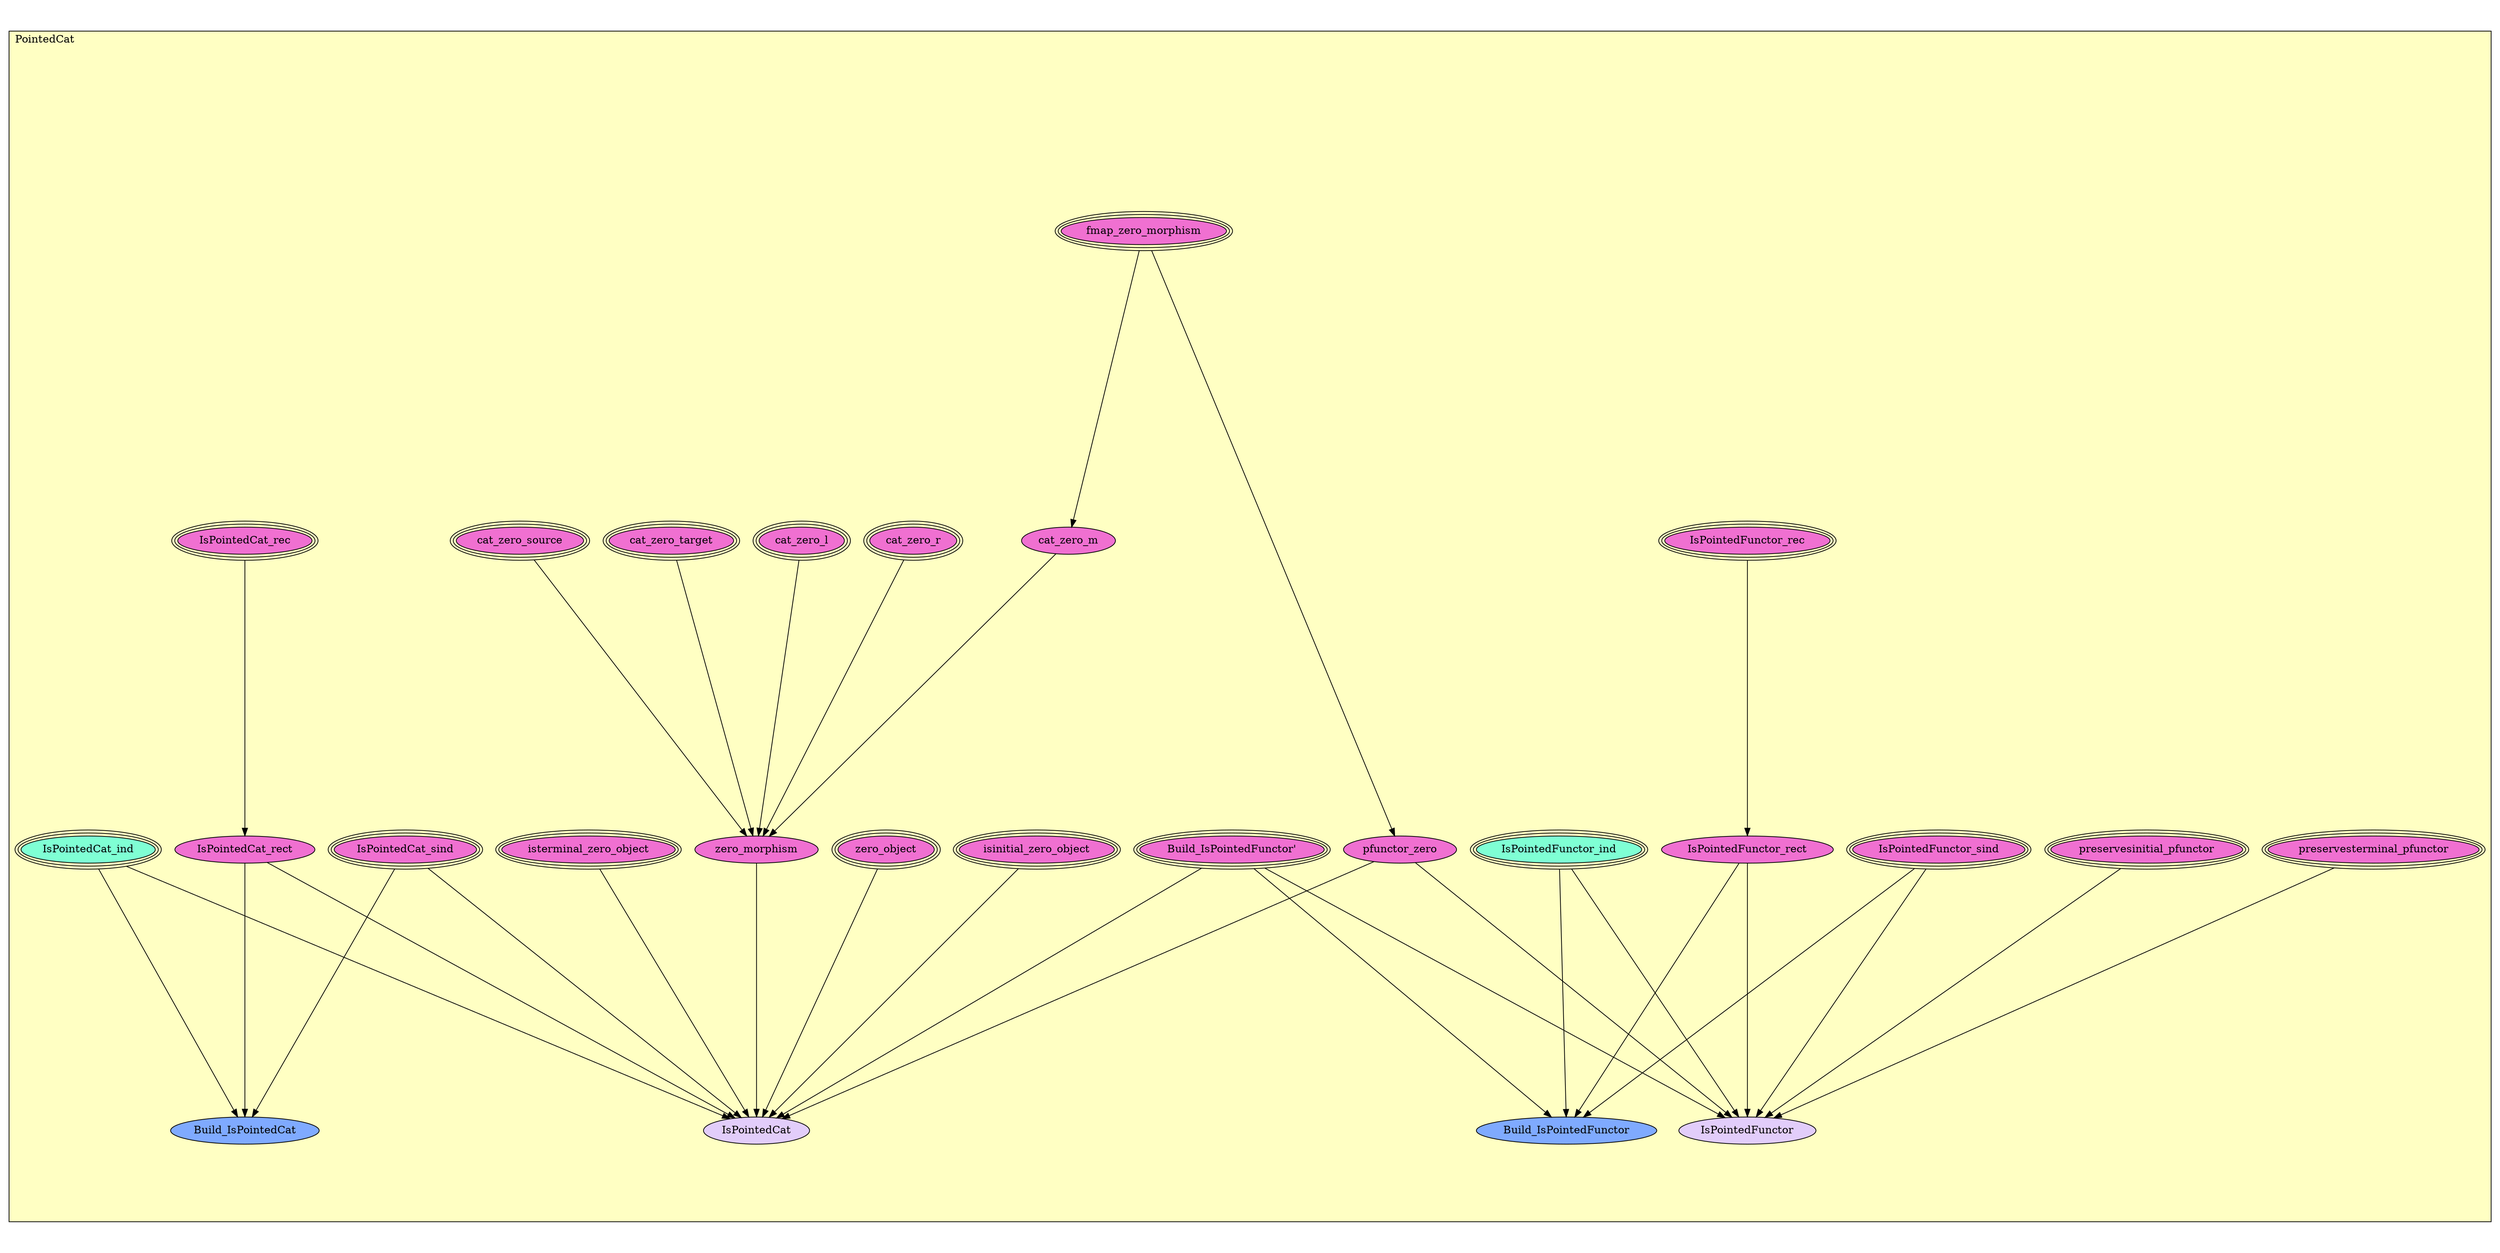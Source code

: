 digraph HoTT_WildCat_PointedCat {
  graph [ratio=0.5]
  node [style=filled]
PointedCat_fmap_zero_morphism [label="fmap_zero_morphism", URL=<PointedCat.html#fmap_zero_morphism>, peripheries=3, fillcolor="#F070D1"] ;
PointedCat_pfunctor_zero [label="pfunctor_zero", URL=<PointedCat.html#pfunctor_zero>, fillcolor="#F070D1"] ;
PointedCat_Build_IsPointedFunctor_ [label="Build_IsPointedFunctor'", URL=<PointedCat.html#Build_IsPointedFunctor'>, peripheries=3, fillcolor="#F070D1"] ;
PointedCat_preservesterminal_pfunctor [label="preservesterminal_pfunctor", URL=<PointedCat.html#preservesterminal_pfunctor>, peripheries=3, fillcolor="#F070D1"] ;
PointedCat_preservesinitial_pfunctor [label="preservesinitial_pfunctor", URL=<PointedCat.html#preservesinitial_pfunctor>, peripheries=3, fillcolor="#F070D1"] ;
PointedCat_IsPointedFunctor_sind [label="IsPointedFunctor_sind", URL=<PointedCat.html#IsPointedFunctor_sind>, peripheries=3, fillcolor="#F070D1"] ;
PointedCat_IsPointedFunctor_rec [label="IsPointedFunctor_rec", URL=<PointedCat.html#IsPointedFunctor_rec>, peripheries=3, fillcolor="#F070D1"] ;
PointedCat_IsPointedFunctor_ind [label="IsPointedFunctor_ind", URL=<PointedCat.html#IsPointedFunctor_ind>, peripheries=3, fillcolor="#7FFFD4"] ;
PointedCat_IsPointedFunctor_rect [label="IsPointedFunctor_rect", URL=<PointedCat.html#IsPointedFunctor_rect>, fillcolor="#F070D1"] ;
PointedCat_Build_IsPointedFunctor [label="Build_IsPointedFunctor", URL=<PointedCat.html#Build_IsPointedFunctor>, fillcolor="#7FAAFF"] ;
PointedCat_IsPointedFunctor [label="IsPointedFunctor", URL=<PointedCat.html#IsPointedFunctor>, fillcolor="#E2CDFA"] ;
PointedCat_cat_zero_m [label="cat_zero_m", URL=<PointedCat.html#cat_zero_m>, fillcolor="#F070D1"] ;
PointedCat_cat_zero_r [label="cat_zero_r", URL=<PointedCat.html#cat_zero_r>, peripheries=3, fillcolor="#F070D1"] ;
PointedCat_cat_zero_l [label="cat_zero_l", URL=<PointedCat.html#cat_zero_l>, peripheries=3, fillcolor="#F070D1"] ;
PointedCat_cat_zero_target [label="cat_zero_target", URL=<PointedCat.html#cat_zero_target>, peripheries=3, fillcolor="#F070D1"] ;
PointedCat_cat_zero_source [label="cat_zero_source", URL=<PointedCat.html#cat_zero_source>, peripheries=3, fillcolor="#F070D1"] ;
PointedCat_zero_morphism [label="zero_morphism", URL=<PointedCat.html#zero_morphism>, fillcolor="#F070D1"] ;
PointedCat_isterminal_zero_object [label="isterminal_zero_object", URL=<PointedCat.html#isterminal_zero_object>, peripheries=3, fillcolor="#F070D1"] ;
PointedCat_isinitial_zero_object [label="isinitial_zero_object", URL=<PointedCat.html#isinitial_zero_object>, peripheries=3, fillcolor="#F070D1"] ;
PointedCat_zero_object [label="zero_object", URL=<PointedCat.html#zero_object>, peripheries=3, fillcolor="#F070D1"] ;
PointedCat_IsPointedCat_sind [label="IsPointedCat_sind", URL=<PointedCat.html#IsPointedCat_sind>, peripheries=3, fillcolor="#F070D1"] ;
PointedCat_IsPointedCat_rec [label="IsPointedCat_rec", URL=<PointedCat.html#IsPointedCat_rec>, peripheries=3, fillcolor="#F070D1"] ;
PointedCat_IsPointedCat_ind [label="IsPointedCat_ind", URL=<PointedCat.html#IsPointedCat_ind>, peripheries=3, fillcolor="#7FFFD4"] ;
PointedCat_IsPointedCat_rect [label="IsPointedCat_rect", URL=<PointedCat.html#IsPointedCat_rect>, fillcolor="#F070D1"] ;
PointedCat_Build_IsPointedCat [label="Build_IsPointedCat", URL=<PointedCat.html#Build_IsPointedCat>, fillcolor="#7FAAFF"] ;
PointedCat_IsPointedCat [label="IsPointedCat", URL=<PointedCat.html#IsPointedCat>, fillcolor="#E2CDFA"] ;
  PointedCat_fmap_zero_morphism -> PointedCat_pfunctor_zero [] ;
  PointedCat_fmap_zero_morphism -> PointedCat_cat_zero_m [] ;
  PointedCat_pfunctor_zero -> PointedCat_IsPointedFunctor [] ;
  PointedCat_pfunctor_zero -> PointedCat_IsPointedCat [] ;
  PointedCat_Build_IsPointedFunctor_ -> PointedCat_Build_IsPointedFunctor [] ;
  PointedCat_Build_IsPointedFunctor_ -> PointedCat_IsPointedFunctor [] ;
  PointedCat_Build_IsPointedFunctor_ -> PointedCat_IsPointedCat [] ;
  PointedCat_preservesterminal_pfunctor -> PointedCat_IsPointedFunctor [] ;
  PointedCat_preservesinitial_pfunctor -> PointedCat_IsPointedFunctor [] ;
  PointedCat_IsPointedFunctor_sind -> PointedCat_Build_IsPointedFunctor [] ;
  PointedCat_IsPointedFunctor_sind -> PointedCat_IsPointedFunctor [] ;
  PointedCat_IsPointedFunctor_rec -> PointedCat_IsPointedFunctor_rect [] ;
  PointedCat_IsPointedFunctor_ind -> PointedCat_Build_IsPointedFunctor [] ;
  PointedCat_IsPointedFunctor_ind -> PointedCat_IsPointedFunctor [] ;
  PointedCat_IsPointedFunctor_rect -> PointedCat_Build_IsPointedFunctor [] ;
  PointedCat_IsPointedFunctor_rect -> PointedCat_IsPointedFunctor [] ;
  PointedCat_cat_zero_m -> PointedCat_zero_morphism [] ;
  PointedCat_cat_zero_r -> PointedCat_zero_morphism [] ;
  PointedCat_cat_zero_l -> PointedCat_zero_morphism [] ;
  PointedCat_cat_zero_target -> PointedCat_zero_morphism [] ;
  PointedCat_cat_zero_source -> PointedCat_zero_morphism [] ;
  PointedCat_zero_morphism -> PointedCat_IsPointedCat [] ;
  PointedCat_isterminal_zero_object -> PointedCat_IsPointedCat [] ;
  PointedCat_isinitial_zero_object -> PointedCat_IsPointedCat [] ;
  PointedCat_zero_object -> PointedCat_IsPointedCat [] ;
  PointedCat_IsPointedCat_sind -> PointedCat_Build_IsPointedCat [] ;
  PointedCat_IsPointedCat_sind -> PointedCat_IsPointedCat [] ;
  PointedCat_IsPointedCat_rec -> PointedCat_IsPointedCat_rect [] ;
  PointedCat_IsPointedCat_ind -> PointedCat_Build_IsPointedCat [] ;
  PointedCat_IsPointedCat_ind -> PointedCat_IsPointedCat [] ;
  PointedCat_IsPointedCat_rect -> PointedCat_Build_IsPointedCat [] ;
  PointedCat_IsPointedCat_rect -> PointedCat_IsPointedCat [] ;
subgraph cluster_PointedCat { label="PointedCat"; fillcolor="#FFFFC3"; labeljust=l; style=filled 
PointedCat_IsPointedCat; PointedCat_Build_IsPointedCat; PointedCat_IsPointedCat_rect; PointedCat_IsPointedCat_ind; PointedCat_IsPointedCat_rec; PointedCat_IsPointedCat_sind; PointedCat_zero_object; PointedCat_isinitial_zero_object; PointedCat_isterminal_zero_object; PointedCat_zero_morphism; PointedCat_cat_zero_source; PointedCat_cat_zero_target; PointedCat_cat_zero_l; PointedCat_cat_zero_r; PointedCat_cat_zero_m; PointedCat_IsPointedFunctor; PointedCat_Build_IsPointedFunctor; PointedCat_IsPointedFunctor_rect; PointedCat_IsPointedFunctor_ind; PointedCat_IsPointedFunctor_rec; PointedCat_IsPointedFunctor_sind; PointedCat_preservesinitial_pfunctor; PointedCat_preservesterminal_pfunctor; PointedCat_Build_IsPointedFunctor_; PointedCat_pfunctor_zero; PointedCat_fmap_zero_morphism; };
} /* END */
